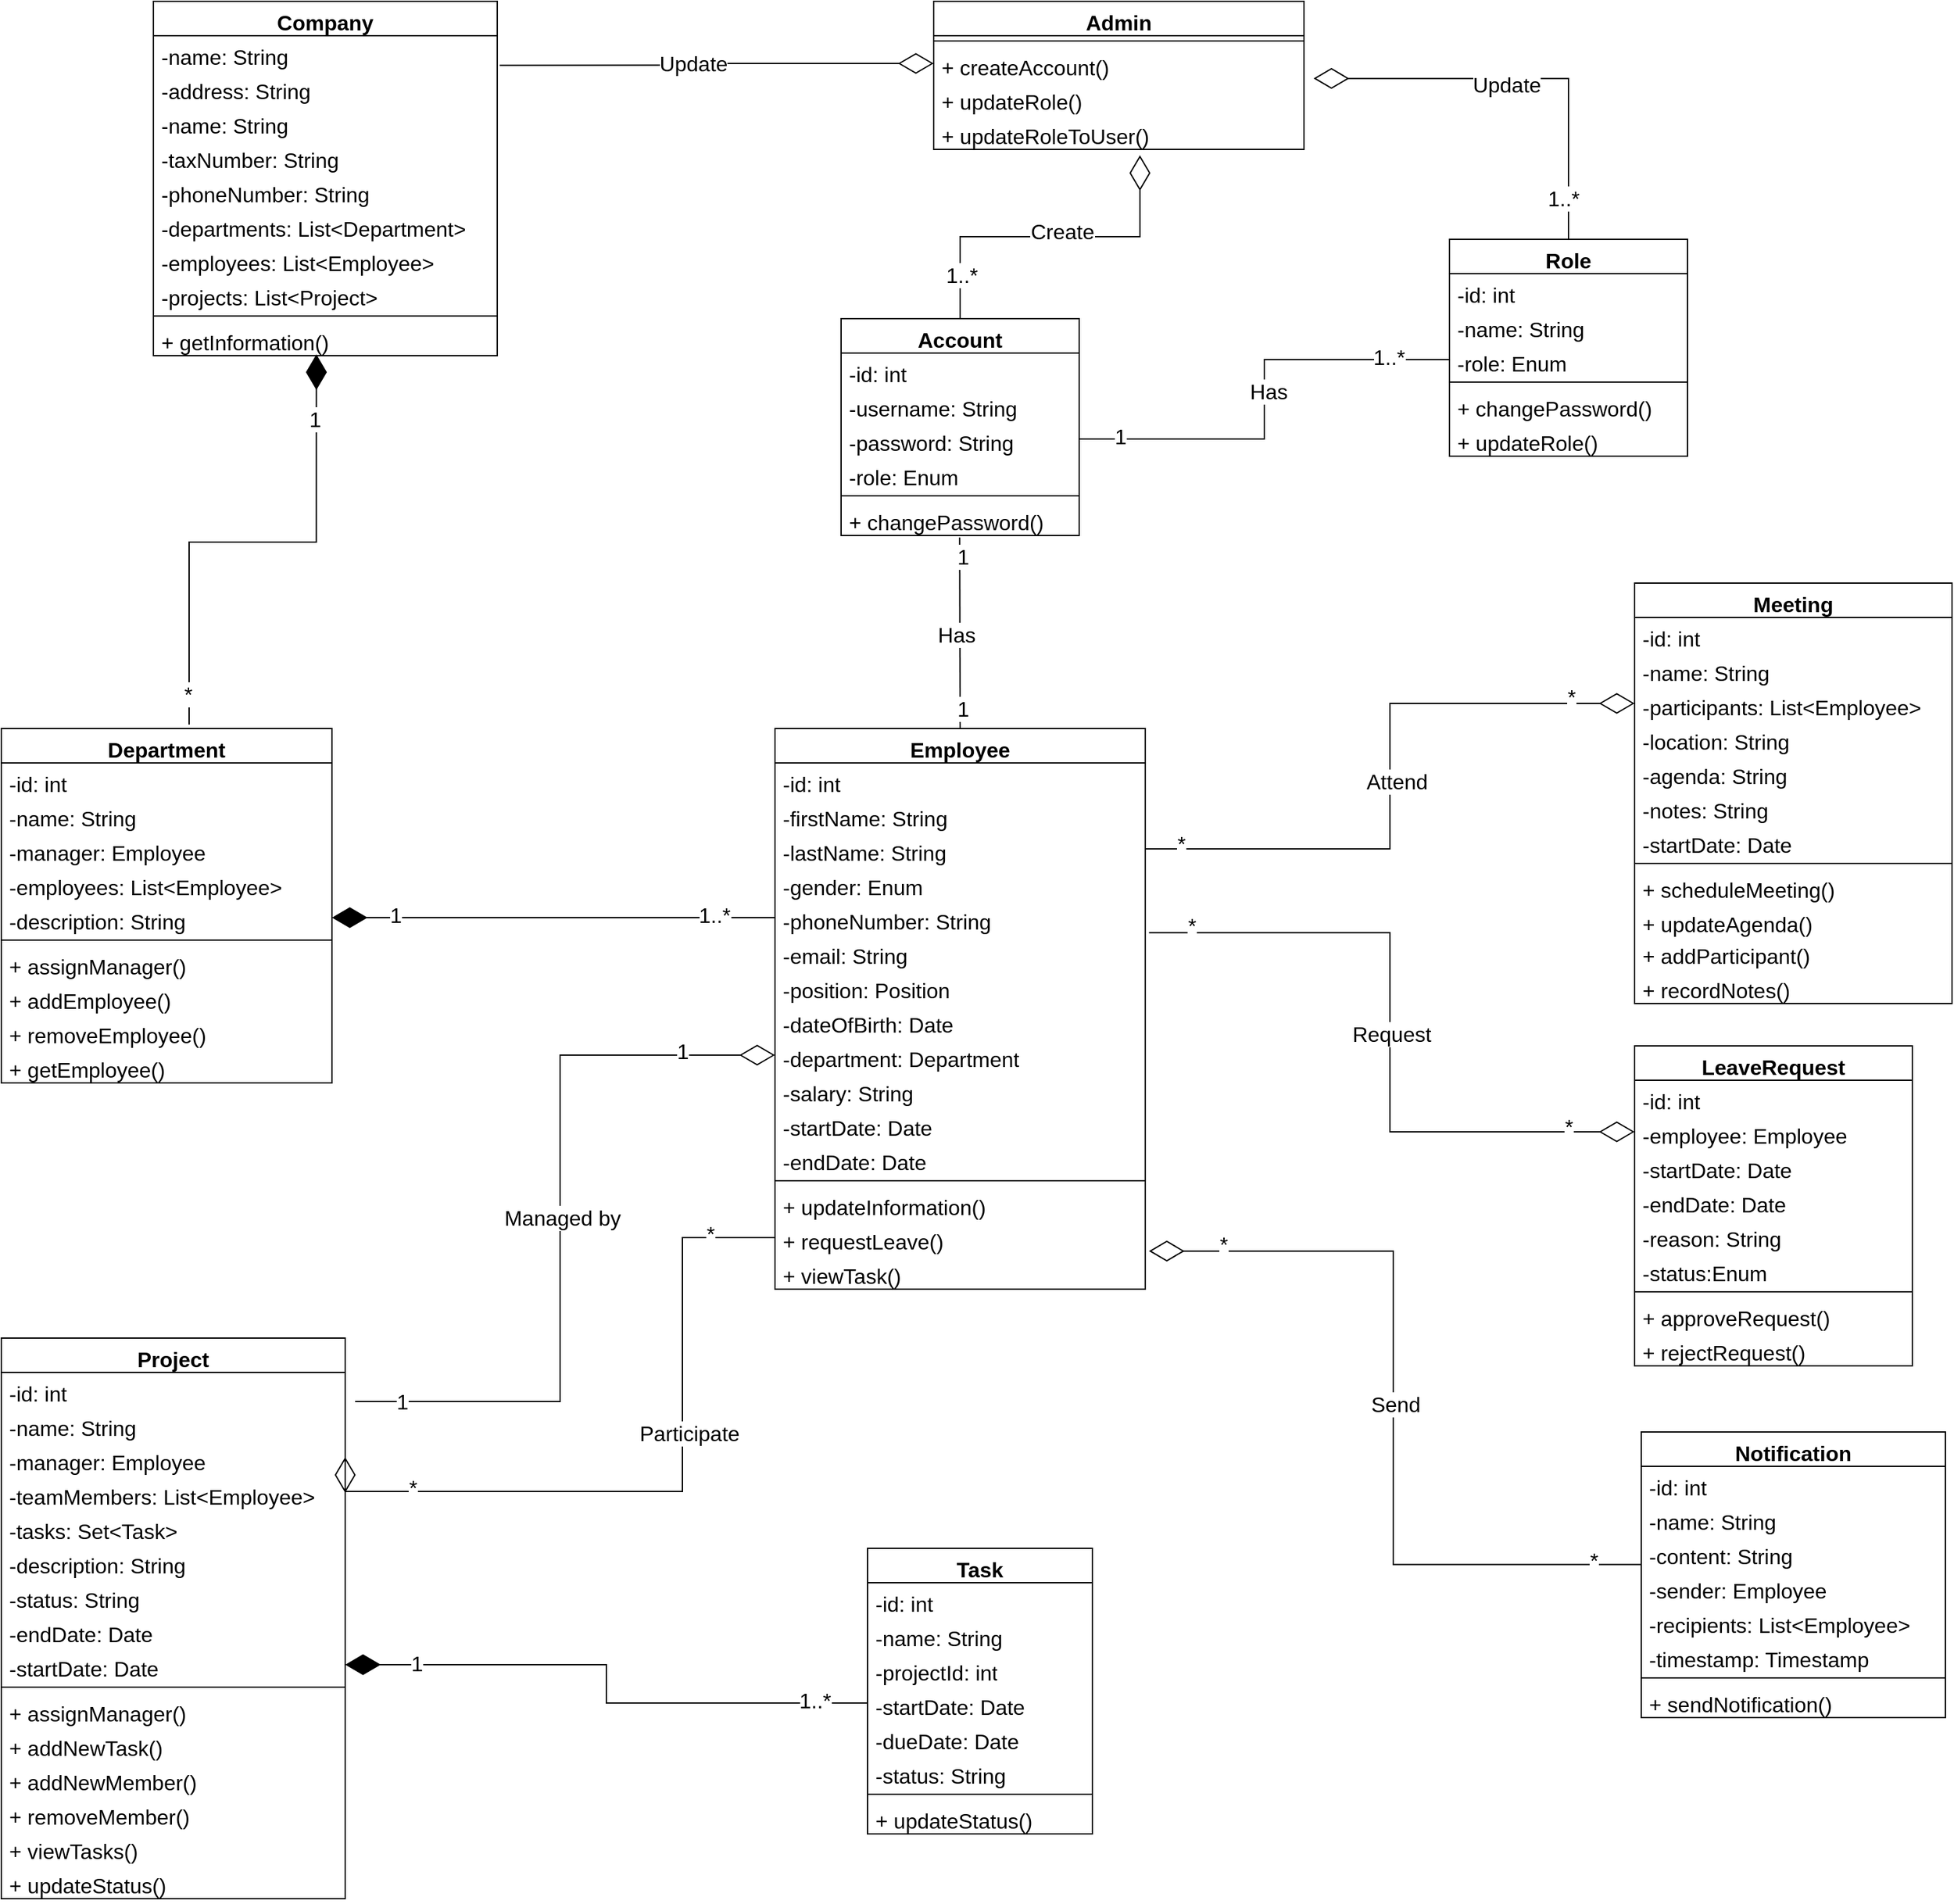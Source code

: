 <mxfile version="21.6.7" type="github">
  <diagram name="Page-1" id="ad52d381-51e7-2e0d-a935-2d0ddd2fd229">
    <mxGraphModel dx="1750" dy="3608" grid="1" gridSize="10" guides="1" tooltips="1" connect="1" arrows="1" fold="1" page="1" pageScale="1" pageWidth="1100" pageHeight="850" background="none" math="0" shadow="0">
      <root>
        <mxCell id="0" />
        <mxCell id="1" parent="0" />
        <mxCell id="5BiHEe_unOmntPOv5Vft-13" value="Company" style="swimlane;fontStyle=1;align=center;verticalAlign=top;childLayout=stackLayout;horizontal=1;startSize=26;horizontalStack=0;resizeParent=1;resizeParentMax=0;resizeLast=0;collapsible=1;marginBottom=0;whiteSpace=wrap;html=1;fontSize=16;" parent="1" vertex="1">
          <mxGeometry x="1040" y="-1860" width="260" height="268" as="geometry" />
        </mxCell>
        <mxCell id="5BiHEe_unOmntPOv5Vft-18" value="-name: String" style="text;strokeColor=none;fillColor=none;align=left;verticalAlign=top;spacingLeft=4;spacingRight=4;overflow=hidden;rotatable=0;points=[[0,0.5],[1,0.5]];portConstraint=eastwest;whiteSpace=wrap;html=1;fontSize=16;" parent="5BiHEe_unOmntPOv5Vft-13" vertex="1">
          <mxGeometry y="26" width="260" height="26" as="geometry" />
        </mxCell>
        <mxCell id="5BiHEe_unOmntPOv5Vft-14" value="-address: String" style="text;strokeColor=none;fillColor=none;align=left;verticalAlign=top;spacingLeft=4;spacingRight=4;overflow=hidden;rotatable=0;points=[[0,0.5],[1,0.5]];portConstraint=eastwest;whiteSpace=wrap;html=1;fontSize=16;" parent="5BiHEe_unOmntPOv5Vft-13" vertex="1">
          <mxGeometry y="52" width="260" height="26" as="geometry" />
        </mxCell>
        <mxCell id="5BiHEe_unOmntPOv5Vft-17" value="-name: String" style="text;strokeColor=none;fillColor=none;align=left;verticalAlign=top;spacingLeft=4;spacingRight=4;overflow=hidden;rotatable=0;points=[[0,0.5],[1,0.5]];portConstraint=eastwest;whiteSpace=wrap;html=1;fontSize=16;" parent="5BiHEe_unOmntPOv5Vft-13" vertex="1">
          <mxGeometry y="78" width="260" height="26" as="geometry" />
        </mxCell>
        <mxCell id="5BiHEe_unOmntPOv5Vft-45" value="-taxNumber:&amp;nbsp;String" style="text;strokeColor=none;fillColor=none;align=left;verticalAlign=top;spacingLeft=4;spacingRight=4;overflow=hidden;rotatable=0;points=[[0,0.5],[1,0.5]];portConstraint=eastwest;whiteSpace=wrap;html=1;fontSize=16;" parent="5BiHEe_unOmntPOv5Vft-13" vertex="1">
          <mxGeometry y="104" width="260" height="26" as="geometry" />
        </mxCell>
        <mxCell id="5BiHEe_unOmntPOv5Vft-44" value="-phoneNumber: String" style="text;strokeColor=none;fillColor=none;align=left;verticalAlign=top;spacingLeft=4;spacingRight=4;overflow=hidden;rotatable=0;points=[[0,0.5],[1,0.5]];portConstraint=eastwest;whiteSpace=wrap;html=1;fontSize=16;" parent="5BiHEe_unOmntPOv5Vft-13" vertex="1">
          <mxGeometry y="130" width="260" height="26" as="geometry" />
        </mxCell>
        <mxCell id="5BiHEe_unOmntPOv5Vft-46" value="-departments: List&amp;lt;Department&amp;gt;" style="text;strokeColor=none;fillColor=none;align=left;verticalAlign=top;spacingLeft=4;spacingRight=4;overflow=hidden;rotatable=0;points=[[0,0.5],[1,0.5]];portConstraint=eastwest;whiteSpace=wrap;html=1;fontSize=16;" parent="5BiHEe_unOmntPOv5Vft-13" vertex="1">
          <mxGeometry y="156" width="260" height="26" as="geometry" />
        </mxCell>
        <mxCell id="5BiHEe_unOmntPOv5Vft-47" value="-employees: List&amp;lt;Employee&amp;gt;" style="text;strokeColor=none;fillColor=none;align=left;verticalAlign=top;spacingLeft=4;spacingRight=4;overflow=hidden;rotatable=0;points=[[0,0.5],[1,0.5]];portConstraint=eastwest;whiteSpace=wrap;html=1;fontSize=16;" parent="5BiHEe_unOmntPOv5Vft-13" vertex="1">
          <mxGeometry y="182" width="260" height="26" as="geometry" />
        </mxCell>
        <mxCell id="5BiHEe_unOmntPOv5Vft-152" value="-projects: List&amp;lt;Project&amp;gt;" style="text;strokeColor=none;fillColor=none;align=left;verticalAlign=top;spacingLeft=4;spacingRight=4;overflow=hidden;rotatable=0;points=[[0,0.5],[1,0.5]];portConstraint=eastwest;whiteSpace=wrap;html=1;fontSize=16;" parent="5BiHEe_unOmntPOv5Vft-13" vertex="1">
          <mxGeometry y="208" width="260" height="26" as="geometry" />
        </mxCell>
        <mxCell id="5BiHEe_unOmntPOv5Vft-15" value="" style="line;strokeWidth=1;fillColor=none;align=left;verticalAlign=middle;spacingTop=-1;spacingLeft=3;spacingRight=3;rotatable=0;labelPosition=right;points=[];portConstraint=eastwest;strokeColor=inherit;fontSize=16;" parent="5BiHEe_unOmntPOv5Vft-13" vertex="1">
          <mxGeometry y="234" width="260" height="8" as="geometry" />
        </mxCell>
        <mxCell id="5BiHEe_unOmntPOv5Vft-16" value="+ getInformation()" style="text;strokeColor=none;fillColor=none;align=left;verticalAlign=top;spacingLeft=4;spacingRight=4;overflow=hidden;rotatable=0;points=[[0,0.5],[1,0.5]];portConstraint=eastwest;whiteSpace=wrap;html=1;fontSize=16;" parent="5BiHEe_unOmntPOv5Vft-13" vertex="1">
          <mxGeometry y="242" width="260" height="26" as="geometry" />
        </mxCell>
        <mxCell id="5BiHEe_unOmntPOv5Vft-20" value="Account" style="swimlane;fontStyle=1;align=center;verticalAlign=top;childLayout=stackLayout;horizontal=1;startSize=26;horizontalStack=0;resizeParent=1;resizeParentMax=0;resizeLast=0;collapsible=1;marginBottom=0;whiteSpace=wrap;html=1;fontSize=16;" parent="1" vertex="1">
          <mxGeometry x="1560" y="-1620" width="180" height="164" as="geometry" />
        </mxCell>
        <mxCell id="5BiHEe_unOmntPOv5Vft-21" value="-id: int" style="text;strokeColor=none;fillColor=none;align=left;verticalAlign=top;spacingLeft=4;spacingRight=4;overflow=hidden;rotatable=0;points=[[0,0.5],[1,0.5]];portConstraint=eastwest;whiteSpace=wrap;html=1;fontSize=16;" parent="5BiHEe_unOmntPOv5Vft-20" vertex="1">
          <mxGeometry y="26" width="180" height="26" as="geometry" />
        </mxCell>
        <mxCell id="5BiHEe_unOmntPOv5Vft-22" value="-username: String" style="text;strokeColor=none;fillColor=none;align=left;verticalAlign=top;spacingLeft=4;spacingRight=4;overflow=hidden;rotatable=0;points=[[0,0.5],[1,0.5]];portConstraint=eastwest;whiteSpace=wrap;html=1;fontSize=16;" parent="5BiHEe_unOmntPOv5Vft-20" vertex="1">
          <mxGeometry y="52" width="180" height="26" as="geometry" />
        </mxCell>
        <mxCell id="5BiHEe_unOmntPOv5Vft-26" value="-password: String" style="text;strokeColor=none;fillColor=none;align=left;verticalAlign=top;spacingLeft=4;spacingRight=4;overflow=hidden;rotatable=0;points=[[0,0.5],[1,0.5]];portConstraint=eastwest;whiteSpace=wrap;html=1;fontSize=16;" parent="5BiHEe_unOmntPOv5Vft-20" vertex="1">
          <mxGeometry y="78" width="180" height="26" as="geometry" />
        </mxCell>
        <mxCell id="5BiHEe_unOmntPOv5Vft-69" value="-role: Enum" style="text;strokeColor=none;fillColor=none;align=left;verticalAlign=top;spacingLeft=4;spacingRight=4;overflow=hidden;rotatable=0;points=[[0,0.5],[1,0.5]];portConstraint=eastwest;whiteSpace=wrap;html=1;fontSize=16;" parent="5BiHEe_unOmntPOv5Vft-20" vertex="1">
          <mxGeometry y="104" width="180" height="26" as="geometry" />
        </mxCell>
        <mxCell id="5BiHEe_unOmntPOv5Vft-23" value="" style="line;strokeWidth=1;fillColor=none;align=left;verticalAlign=middle;spacingTop=-1;spacingLeft=3;spacingRight=3;rotatable=0;labelPosition=right;points=[];portConstraint=eastwest;strokeColor=inherit;fontSize=16;" parent="5BiHEe_unOmntPOv5Vft-20" vertex="1">
          <mxGeometry y="130" width="180" height="8" as="geometry" />
        </mxCell>
        <mxCell id="5BiHEe_unOmntPOv5Vft-24" value="+ changePassword()" style="text;strokeColor=none;fillColor=none;align=left;verticalAlign=top;spacingLeft=4;spacingRight=4;overflow=hidden;rotatable=0;points=[[0,0.5],[1,0.5]];portConstraint=eastwest;whiteSpace=wrap;html=1;fontSize=16;" parent="5BiHEe_unOmntPOv5Vft-20" vertex="1">
          <mxGeometry y="138" width="180" height="26" as="geometry" />
        </mxCell>
        <mxCell id="5BiHEe_unOmntPOv5Vft-27" value="Employee" style="swimlane;fontStyle=1;align=center;verticalAlign=top;childLayout=stackLayout;horizontal=1;startSize=26;horizontalStack=0;resizeParent=1;resizeParentMax=0;resizeLast=0;collapsible=1;marginBottom=0;whiteSpace=wrap;html=1;fontSize=16;" parent="1" vertex="1">
          <mxGeometry x="1510" y="-1310" width="280" height="424" as="geometry">
            <mxRectangle x="510" y="110" width="120" height="30" as="alternateBounds" />
          </mxGeometry>
        </mxCell>
        <mxCell id="5BiHEe_unOmntPOv5Vft-28" value="-id: int" style="text;strokeColor=none;fillColor=none;align=left;verticalAlign=top;spacingLeft=4;spacingRight=4;overflow=hidden;rotatable=0;points=[[0,0.5],[1,0.5]];portConstraint=eastwest;whiteSpace=wrap;html=1;fontSize=16;" parent="5BiHEe_unOmntPOv5Vft-27" vertex="1">
          <mxGeometry y="26" width="280" height="26" as="geometry" />
        </mxCell>
        <mxCell id="5BiHEe_unOmntPOv5Vft-29" value="-firstName: String" style="text;strokeColor=none;fillColor=none;align=left;verticalAlign=top;spacingLeft=4;spacingRight=4;overflow=hidden;rotatable=0;points=[[0,0.5],[1,0.5]];portConstraint=eastwest;whiteSpace=wrap;html=1;fontSize=16;" parent="5BiHEe_unOmntPOv5Vft-27" vertex="1">
          <mxGeometry y="52" width="280" height="26" as="geometry" />
        </mxCell>
        <mxCell id="5BiHEe_unOmntPOv5Vft-34" value="-lastName: String" style="text;strokeColor=none;fillColor=none;align=left;verticalAlign=top;spacingLeft=4;spacingRight=4;overflow=hidden;rotatable=0;points=[[0,0.5],[1,0.5]];portConstraint=eastwest;whiteSpace=wrap;html=1;fontSize=16;" parent="5BiHEe_unOmntPOv5Vft-27" vertex="1">
          <mxGeometry y="78" width="280" height="26" as="geometry" />
        </mxCell>
        <mxCell id="5BiHEe_unOmntPOv5Vft-43" value="-gender: Enum" style="text;strokeColor=none;fillColor=none;align=left;verticalAlign=top;spacingLeft=4;spacingRight=4;overflow=hidden;rotatable=0;points=[[0,0.5],[1,0.5]];portConstraint=eastwest;whiteSpace=wrap;html=1;fontSize=16;" parent="5BiHEe_unOmntPOv5Vft-27" vertex="1">
          <mxGeometry y="104" width="280" height="26" as="geometry" />
        </mxCell>
        <mxCell id="5BiHEe_unOmntPOv5Vft-36" value="-phoneNumber: String" style="text;strokeColor=none;fillColor=none;align=left;verticalAlign=top;spacingLeft=4;spacingRight=4;overflow=hidden;rotatable=0;points=[[0,0.5],[1,0.5]];portConstraint=eastwest;whiteSpace=wrap;html=1;fontSize=16;" parent="5BiHEe_unOmntPOv5Vft-27" vertex="1">
          <mxGeometry y="130" width="280" height="26" as="geometry" />
        </mxCell>
        <mxCell id="5BiHEe_unOmntPOv5Vft-30" value="-email: String" style="text;strokeColor=none;fillColor=none;align=left;verticalAlign=top;spacingLeft=4;spacingRight=4;overflow=hidden;rotatable=0;points=[[0,0.5],[1,0.5]];portConstraint=eastwest;whiteSpace=wrap;html=1;fontSize=16;" parent="5BiHEe_unOmntPOv5Vft-27" vertex="1">
          <mxGeometry y="156" width="280" height="26" as="geometry" />
        </mxCell>
        <mxCell id="5BiHEe_unOmntPOv5Vft-38" value="-position: Position" style="text;strokeColor=none;fillColor=none;align=left;verticalAlign=top;spacingLeft=4;spacingRight=4;overflow=hidden;rotatable=0;points=[[0,0.5],[1,0.5]];portConstraint=eastwest;whiteSpace=wrap;html=1;fontSize=16;" parent="5BiHEe_unOmntPOv5Vft-27" vertex="1">
          <mxGeometry y="182" width="280" height="26" as="geometry" />
        </mxCell>
        <mxCell id="5BiHEe_unOmntPOv5Vft-37" value="-dateOfBirth: Date" style="text;strokeColor=none;fillColor=none;align=left;verticalAlign=top;spacingLeft=4;spacingRight=4;overflow=hidden;rotatable=0;points=[[0,0.5],[1,0.5]];portConstraint=eastwest;whiteSpace=wrap;html=1;fontSize=16;" parent="5BiHEe_unOmntPOv5Vft-27" vertex="1">
          <mxGeometry y="208" width="280" height="26" as="geometry" />
        </mxCell>
        <mxCell id="5BiHEe_unOmntPOv5Vft-39" value="-department: Department" style="text;strokeColor=none;fillColor=none;align=left;verticalAlign=top;spacingLeft=4;spacingRight=4;overflow=hidden;rotatable=0;points=[[0,0.5],[1,0.5]];portConstraint=eastwest;whiteSpace=wrap;html=1;fontSize=16;" parent="5BiHEe_unOmntPOv5Vft-27" vertex="1">
          <mxGeometry y="234" width="280" height="26" as="geometry" />
        </mxCell>
        <mxCell id="5BiHEe_unOmntPOv5Vft-40" value="-salary: String" style="text;strokeColor=none;fillColor=none;align=left;verticalAlign=top;spacingLeft=4;spacingRight=4;overflow=hidden;rotatable=0;points=[[0,0.5],[1,0.5]];portConstraint=eastwest;whiteSpace=wrap;html=1;fontSize=16;" parent="5BiHEe_unOmntPOv5Vft-27" vertex="1">
          <mxGeometry y="260" width="280" height="26" as="geometry" />
        </mxCell>
        <mxCell id="5BiHEe_unOmntPOv5Vft-41" value="-startDate: Date" style="text;strokeColor=none;fillColor=none;align=left;verticalAlign=top;spacingLeft=4;spacingRight=4;overflow=hidden;rotatable=0;points=[[0,0.5],[1,0.5]];portConstraint=eastwest;whiteSpace=wrap;html=1;fontSize=16;" parent="5BiHEe_unOmntPOv5Vft-27" vertex="1">
          <mxGeometry y="286" width="280" height="26" as="geometry" />
        </mxCell>
        <mxCell id="5BiHEe_unOmntPOv5Vft-42" value="-endDate: Date" style="text;strokeColor=none;fillColor=none;align=left;verticalAlign=top;spacingLeft=4;spacingRight=4;overflow=hidden;rotatable=0;points=[[0,0.5],[1,0.5]];portConstraint=eastwest;whiteSpace=wrap;html=1;fontSize=16;" parent="5BiHEe_unOmntPOv5Vft-27" vertex="1">
          <mxGeometry y="312" width="280" height="26" as="geometry" />
        </mxCell>
        <mxCell id="5BiHEe_unOmntPOv5Vft-31" value="" style="line;strokeWidth=1;fillColor=none;align=left;verticalAlign=middle;spacingTop=-1;spacingLeft=3;spacingRight=3;rotatable=0;labelPosition=right;points=[];portConstraint=eastwest;strokeColor=inherit;fontSize=16;" parent="5BiHEe_unOmntPOv5Vft-27" vertex="1">
          <mxGeometry y="338" width="280" height="8" as="geometry" />
        </mxCell>
        <mxCell id="5BiHEe_unOmntPOv5Vft-32" value="+ updateInformation()" style="text;strokeColor=none;fillColor=none;align=left;verticalAlign=top;spacingLeft=4;spacingRight=4;overflow=hidden;rotatable=0;points=[[0,0.5],[1,0.5]];portConstraint=eastwest;whiteSpace=wrap;html=1;fontSize=16;" parent="5BiHEe_unOmntPOv5Vft-27" vertex="1">
          <mxGeometry y="346" width="280" height="26" as="geometry" />
        </mxCell>
        <mxCell id="5BiHEe_unOmntPOv5Vft-148" value="+ requestLeave()" style="text;strokeColor=none;fillColor=none;align=left;verticalAlign=top;spacingLeft=4;spacingRight=4;overflow=hidden;rotatable=0;points=[[0,0.5],[1,0.5]];portConstraint=eastwest;whiteSpace=wrap;html=1;fontSize=16;" parent="5BiHEe_unOmntPOv5Vft-27" vertex="1">
          <mxGeometry y="372" width="280" height="26" as="geometry" />
        </mxCell>
        <mxCell id="5BiHEe_unOmntPOv5Vft-157" value="+ viewTask()" style="text;strokeColor=none;fillColor=none;align=left;verticalAlign=top;spacingLeft=4;spacingRight=4;overflow=hidden;rotatable=0;points=[[0,0.5],[1,0.5]];portConstraint=eastwest;whiteSpace=wrap;html=1;fontSize=16;" parent="5BiHEe_unOmntPOv5Vft-27" vertex="1">
          <mxGeometry y="398" width="280" height="26" as="geometry" />
        </mxCell>
        <mxCell id="5BiHEe_unOmntPOv5Vft-58" value="Department" style="swimlane;fontStyle=1;align=center;verticalAlign=top;childLayout=stackLayout;horizontal=1;startSize=26;horizontalStack=0;resizeParent=1;resizeParentMax=0;resizeLast=0;collapsible=1;marginBottom=0;whiteSpace=wrap;html=1;fontSize=16;" parent="1" vertex="1">
          <mxGeometry x="925" y="-1310" width="250" height="268" as="geometry" />
        </mxCell>
        <mxCell id="5BiHEe_unOmntPOv5Vft-68" value="-id: int" style="text;strokeColor=none;fillColor=none;align=left;verticalAlign=top;spacingLeft=4;spacingRight=4;overflow=hidden;rotatable=0;points=[[0,0.5],[1,0.5]];portConstraint=eastwest;whiteSpace=wrap;html=1;fontSize=16;" parent="5BiHEe_unOmntPOv5Vft-58" vertex="1">
          <mxGeometry y="26" width="250" height="26" as="geometry" />
        </mxCell>
        <mxCell id="5BiHEe_unOmntPOv5Vft-59" value="-name: String" style="text;strokeColor=none;fillColor=none;align=left;verticalAlign=top;spacingLeft=4;spacingRight=4;overflow=hidden;rotatable=0;points=[[0,0.5],[1,0.5]];portConstraint=eastwest;whiteSpace=wrap;html=1;fontSize=16;" parent="5BiHEe_unOmntPOv5Vft-58" vertex="1">
          <mxGeometry y="52" width="250" height="26" as="geometry" />
        </mxCell>
        <mxCell id="5BiHEe_unOmntPOv5Vft-60" value="-manager: Employee" style="text;strokeColor=none;fillColor=none;align=left;verticalAlign=top;spacingLeft=4;spacingRight=4;overflow=hidden;rotatable=0;points=[[0,0.5],[1,0.5]];portConstraint=eastwest;whiteSpace=wrap;html=1;fontSize=16;" parent="5BiHEe_unOmntPOv5Vft-58" vertex="1">
          <mxGeometry y="78" width="250" height="26" as="geometry" />
        </mxCell>
        <mxCell id="5BiHEe_unOmntPOv5Vft-61" value="-employees: List&amp;lt;Employee&amp;gt;" style="text;strokeColor=none;fillColor=none;align=left;verticalAlign=top;spacingLeft=4;spacingRight=4;overflow=hidden;rotatable=0;points=[[0,0.5],[1,0.5]];portConstraint=eastwest;whiteSpace=wrap;html=1;fontSize=16;" parent="5BiHEe_unOmntPOv5Vft-58" vertex="1">
          <mxGeometry y="104" width="250" height="26" as="geometry" />
        </mxCell>
        <mxCell id="5BiHEe_unOmntPOv5Vft-64" value="-description: String" style="text;strokeColor=none;fillColor=none;align=left;verticalAlign=top;spacingLeft=4;spacingRight=4;overflow=hidden;rotatable=0;points=[[0,0.5],[1,0.5]];portConstraint=eastwest;whiteSpace=wrap;html=1;fontSize=16;" parent="5BiHEe_unOmntPOv5Vft-58" vertex="1">
          <mxGeometry y="130" width="250" height="26" as="geometry" />
        </mxCell>
        <mxCell id="5BiHEe_unOmntPOv5Vft-66" value="" style="line;strokeWidth=1;fillColor=none;align=left;verticalAlign=middle;spacingTop=-1;spacingLeft=3;spacingRight=3;rotatable=0;labelPosition=right;points=[];portConstraint=eastwest;strokeColor=inherit;fontSize=16;" parent="5BiHEe_unOmntPOv5Vft-58" vertex="1">
          <mxGeometry y="156" width="250" height="8" as="geometry" />
        </mxCell>
        <mxCell id="5BiHEe_unOmntPOv5Vft-156" value="+&amp;nbsp;assignManager()" style="text;strokeColor=none;fillColor=none;align=left;verticalAlign=top;spacingLeft=4;spacingRight=4;overflow=hidden;rotatable=0;points=[[0,0.5],[1,0.5]];portConstraint=eastwest;whiteSpace=wrap;html=1;fontSize=16;" parent="5BiHEe_unOmntPOv5Vft-58" vertex="1">
          <mxGeometry y="164" width="250" height="26" as="geometry" />
        </mxCell>
        <mxCell id="5BiHEe_unOmntPOv5Vft-67" value="+ addEmployee()" style="text;strokeColor=none;fillColor=none;align=left;verticalAlign=top;spacingLeft=4;spacingRight=4;overflow=hidden;rotatable=0;points=[[0,0.5],[1,0.5]];portConstraint=eastwest;whiteSpace=wrap;html=1;fontSize=16;" parent="5BiHEe_unOmntPOv5Vft-58" vertex="1">
          <mxGeometry y="190" width="250" height="26" as="geometry" />
        </mxCell>
        <mxCell id="5BiHEe_unOmntPOv5Vft-150" value="+ removeEmployee()" style="text;strokeColor=none;fillColor=none;align=left;verticalAlign=top;spacingLeft=4;spacingRight=4;overflow=hidden;rotatable=0;points=[[0,0.5],[1,0.5]];portConstraint=eastwest;whiteSpace=wrap;html=1;fontSize=16;" parent="5BiHEe_unOmntPOv5Vft-58" vertex="1">
          <mxGeometry y="216" width="250" height="26" as="geometry" />
        </mxCell>
        <mxCell id="5BiHEe_unOmntPOv5Vft-151" value="+ getEmployee()" style="text;strokeColor=none;fillColor=none;align=left;verticalAlign=top;spacingLeft=4;spacingRight=4;overflow=hidden;rotatable=0;points=[[0,0.5],[1,0.5]];portConstraint=eastwest;whiteSpace=wrap;html=1;fontSize=16;" parent="5BiHEe_unOmntPOv5Vft-58" vertex="1">
          <mxGeometry y="242" width="250" height="26" as="geometry" />
        </mxCell>
        <mxCell id="5BiHEe_unOmntPOv5Vft-87" value="Project" style="swimlane;fontStyle=1;align=center;verticalAlign=top;childLayout=stackLayout;horizontal=1;startSize=26;horizontalStack=0;resizeParent=1;resizeParentMax=0;resizeLast=0;collapsible=1;marginBottom=0;whiteSpace=wrap;html=1;fontSize=16;" parent="1" vertex="1">
          <mxGeometry x="925" y="-849" width="260" height="424" as="geometry" />
        </mxCell>
        <mxCell id="5BiHEe_unOmntPOv5Vft-88" value="-id: int" style="text;strokeColor=none;fillColor=none;align=left;verticalAlign=top;spacingLeft=4;spacingRight=4;overflow=hidden;rotatable=0;points=[[0,0.5],[1,0.5]];portConstraint=eastwest;whiteSpace=wrap;html=1;fontSize=16;" parent="5BiHEe_unOmntPOv5Vft-87" vertex="1">
          <mxGeometry y="26" width="260" height="26" as="geometry" />
        </mxCell>
        <mxCell id="5BiHEe_unOmntPOv5Vft-89" value="-name: String" style="text;strokeColor=none;fillColor=none;align=left;verticalAlign=top;spacingLeft=4;spacingRight=4;overflow=hidden;rotatable=0;points=[[0,0.5],[1,0.5]];portConstraint=eastwest;whiteSpace=wrap;html=1;fontSize=16;" parent="5BiHEe_unOmntPOv5Vft-87" vertex="1">
          <mxGeometry y="52" width="260" height="26" as="geometry" />
        </mxCell>
        <mxCell id="5BiHEe_unOmntPOv5Vft-90" value="-manager: Employee" style="text;strokeColor=none;fillColor=none;align=left;verticalAlign=top;spacingLeft=4;spacingRight=4;overflow=hidden;rotatable=0;points=[[0,0.5],[1,0.5]];portConstraint=eastwest;whiteSpace=wrap;html=1;fontSize=16;" parent="5BiHEe_unOmntPOv5Vft-87" vertex="1">
          <mxGeometry y="78" width="260" height="26" as="geometry" />
        </mxCell>
        <mxCell id="5BiHEe_unOmntPOv5Vft-91" value="-teamMembers: List&amp;lt;Employee&amp;gt;" style="text;strokeColor=none;fillColor=none;align=left;verticalAlign=top;spacingLeft=4;spacingRight=4;overflow=hidden;rotatable=0;points=[[0,0.5],[1,0.5]];portConstraint=eastwest;whiteSpace=wrap;html=1;fontSize=16;" parent="5BiHEe_unOmntPOv5Vft-87" vertex="1">
          <mxGeometry y="104" width="260" height="26" as="geometry" />
        </mxCell>
        <mxCell id="5BiHEe_unOmntPOv5Vft-110" value="-tasks: Set&amp;lt;Task&amp;gt;" style="text;strokeColor=none;fillColor=none;align=left;verticalAlign=top;spacingLeft=4;spacingRight=4;overflow=hidden;rotatable=0;points=[[0,0.5],[1,0.5]];portConstraint=eastwest;whiteSpace=wrap;html=1;fontSize=16;" parent="5BiHEe_unOmntPOv5Vft-87" vertex="1">
          <mxGeometry y="130" width="260" height="26" as="geometry" />
        </mxCell>
        <mxCell id="5BiHEe_unOmntPOv5Vft-92" value="-description: String" style="text;strokeColor=none;fillColor=none;align=left;verticalAlign=top;spacingLeft=4;spacingRight=4;overflow=hidden;rotatable=0;points=[[0,0.5],[1,0.5]];portConstraint=eastwest;whiteSpace=wrap;html=1;fontSize=16;" parent="5BiHEe_unOmntPOv5Vft-87" vertex="1">
          <mxGeometry y="156" width="260" height="26" as="geometry" />
        </mxCell>
        <mxCell id="5BiHEe_unOmntPOv5Vft-112" value="-status: String" style="text;strokeColor=none;fillColor=none;align=left;verticalAlign=top;spacingLeft=4;spacingRight=4;overflow=hidden;rotatable=0;points=[[0,0.5],[1,0.5]];portConstraint=eastwest;whiteSpace=wrap;html=1;fontSize=16;" parent="5BiHEe_unOmntPOv5Vft-87" vertex="1">
          <mxGeometry y="182" width="260" height="26" as="geometry" />
        </mxCell>
        <mxCell id="5BiHEe_unOmntPOv5Vft-98" value="-endDate: Date" style="text;strokeColor=none;fillColor=none;align=left;verticalAlign=top;spacingLeft=4;spacingRight=4;overflow=hidden;rotatable=0;points=[[0,0.5],[1,0.5]];portConstraint=eastwest;whiteSpace=wrap;html=1;fontSize=16;" parent="5BiHEe_unOmntPOv5Vft-87" vertex="1">
          <mxGeometry y="208" width="260" height="26" as="geometry" />
        </mxCell>
        <mxCell id="5BiHEe_unOmntPOv5Vft-97" value="-startDate: Date" style="text;strokeColor=none;fillColor=none;align=left;verticalAlign=top;spacingLeft=4;spacingRight=4;overflow=hidden;rotatable=0;points=[[0,0.5],[1,0.5]];portConstraint=eastwest;whiteSpace=wrap;html=1;fontSize=16;" parent="5BiHEe_unOmntPOv5Vft-87" vertex="1">
          <mxGeometry y="234" width="260" height="26" as="geometry" />
        </mxCell>
        <mxCell id="5BiHEe_unOmntPOv5Vft-93" value="" style="line;strokeWidth=1;fillColor=none;align=left;verticalAlign=middle;spacingTop=-1;spacingLeft=3;spacingRight=3;rotatable=0;labelPosition=right;points=[];portConstraint=eastwest;strokeColor=inherit;fontSize=16;" parent="5BiHEe_unOmntPOv5Vft-87" vertex="1">
          <mxGeometry y="260" width="260" height="8" as="geometry" />
        </mxCell>
        <mxCell id="5BiHEe_unOmntPOv5Vft-163" value="+&amp;nbsp;assignManager()" style="text;strokeColor=none;fillColor=none;align=left;verticalAlign=top;spacingLeft=4;spacingRight=4;overflow=hidden;rotatable=0;points=[[0,0.5],[1,0.5]];portConstraint=eastwest;whiteSpace=wrap;html=1;fontSize=16;" parent="5BiHEe_unOmntPOv5Vft-87" vertex="1">
          <mxGeometry y="268" width="260" height="26" as="geometry" />
        </mxCell>
        <mxCell id="5BiHEe_unOmntPOv5Vft-153" value="+ addNewTask()" style="text;strokeColor=none;fillColor=none;align=left;verticalAlign=top;spacingLeft=4;spacingRight=4;overflow=hidden;rotatable=0;points=[[0,0.5],[1,0.5]];portConstraint=eastwest;whiteSpace=wrap;html=1;fontSize=16;" parent="5BiHEe_unOmntPOv5Vft-87" vertex="1">
          <mxGeometry y="294" width="260" height="26" as="geometry" />
        </mxCell>
        <mxCell id="5BiHEe_unOmntPOv5Vft-154" value="+ addNewMember()" style="text;strokeColor=none;fillColor=none;align=left;verticalAlign=top;spacingLeft=4;spacingRight=4;overflow=hidden;rotatable=0;points=[[0,0.5],[1,0.5]];portConstraint=eastwest;whiteSpace=wrap;html=1;fontSize=16;" parent="5BiHEe_unOmntPOv5Vft-87" vertex="1">
          <mxGeometry y="320" width="260" height="26" as="geometry" />
        </mxCell>
        <mxCell id="5BiHEe_unOmntPOv5Vft-155" value="+ removeMember()" style="text;strokeColor=none;fillColor=none;align=left;verticalAlign=top;spacingLeft=4;spacingRight=4;overflow=hidden;rotatable=0;points=[[0,0.5],[1,0.5]];portConstraint=eastwest;whiteSpace=wrap;html=1;fontSize=16;" parent="5BiHEe_unOmntPOv5Vft-87" vertex="1">
          <mxGeometry y="346" width="260" height="26" as="geometry" />
        </mxCell>
        <mxCell id="5BiHEe_unOmntPOv5Vft-168" value="+ viewTasks()" style="text;strokeColor=none;fillColor=none;align=left;verticalAlign=top;spacingLeft=4;spacingRight=4;overflow=hidden;rotatable=0;points=[[0,0.5],[1,0.5]];portConstraint=eastwest;whiteSpace=wrap;html=1;fontSize=16;" parent="5BiHEe_unOmntPOv5Vft-87" vertex="1">
          <mxGeometry y="372" width="260" height="26" as="geometry" />
        </mxCell>
        <mxCell id="5BiHEe_unOmntPOv5Vft-94" value="+ updateStatus()" style="text;strokeColor=none;fillColor=none;align=left;verticalAlign=top;spacingLeft=4;spacingRight=4;overflow=hidden;rotatable=0;points=[[0,0.5],[1,0.5]];portConstraint=eastwest;whiteSpace=wrap;html=1;fontSize=16;" parent="5BiHEe_unOmntPOv5Vft-87" vertex="1">
          <mxGeometry y="398" width="260" height="26" as="geometry" />
        </mxCell>
        <mxCell id="5BiHEe_unOmntPOv5Vft-99" value="Task" style="swimlane;fontStyle=1;align=center;verticalAlign=top;childLayout=stackLayout;horizontal=1;startSize=26;horizontalStack=0;resizeParent=1;resizeParentMax=0;resizeLast=0;collapsible=1;marginBottom=0;whiteSpace=wrap;html=1;fontSize=16;" parent="1" vertex="1">
          <mxGeometry x="1580" y="-690" width="170" height="216" as="geometry" />
        </mxCell>
        <mxCell id="5BiHEe_unOmntPOv5Vft-100" value="-id: int" style="text;strokeColor=none;fillColor=none;align=left;verticalAlign=top;spacingLeft=4;spacingRight=4;overflow=hidden;rotatable=0;points=[[0,0.5],[1,0.5]];portConstraint=eastwest;whiteSpace=wrap;html=1;fontSize=16;" parent="5BiHEe_unOmntPOv5Vft-99" vertex="1">
          <mxGeometry y="26" width="170" height="26" as="geometry" />
        </mxCell>
        <mxCell id="5BiHEe_unOmntPOv5Vft-101" value="-name: String" style="text;strokeColor=none;fillColor=none;align=left;verticalAlign=top;spacingLeft=4;spacingRight=4;overflow=hidden;rotatable=0;points=[[0,0.5],[1,0.5]];portConstraint=eastwest;whiteSpace=wrap;html=1;fontSize=16;" parent="5BiHEe_unOmntPOv5Vft-99" vertex="1">
          <mxGeometry y="52" width="170" height="26" as="geometry" />
        </mxCell>
        <mxCell id="5BiHEe_unOmntPOv5Vft-111" value="-projectId: int" style="text;strokeColor=none;fillColor=none;align=left;verticalAlign=top;spacingLeft=4;spacingRight=4;overflow=hidden;rotatable=0;points=[[0,0.5],[1,0.5]];portConstraint=eastwest;whiteSpace=wrap;html=1;fontSize=16;" parent="5BiHEe_unOmntPOv5Vft-99" vertex="1">
          <mxGeometry y="78" width="170" height="26" as="geometry" />
        </mxCell>
        <mxCell id="5BiHEe_unOmntPOv5Vft-106" value="-startDate: Date" style="text;strokeColor=none;fillColor=none;align=left;verticalAlign=top;spacingLeft=4;spacingRight=4;overflow=hidden;rotatable=0;points=[[0,0.5],[1,0.5]];portConstraint=eastwest;whiteSpace=wrap;html=1;fontSize=16;" parent="5BiHEe_unOmntPOv5Vft-99" vertex="1">
          <mxGeometry y="104" width="170" height="26" as="geometry" />
        </mxCell>
        <mxCell id="5BiHEe_unOmntPOv5Vft-105" value="-dueDate: Date" style="text;strokeColor=none;fillColor=none;align=left;verticalAlign=top;spacingLeft=4;spacingRight=4;overflow=hidden;rotatable=0;points=[[0,0.5],[1,0.5]];portConstraint=eastwest;whiteSpace=wrap;html=1;fontSize=16;" parent="5BiHEe_unOmntPOv5Vft-99" vertex="1">
          <mxGeometry y="130" width="170" height="26" as="geometry" />
        </mxCell>
        <mxCell id="5BiHEe_unOmntPOv5Vft-113" value="-status: String" style="text;strokeColor=none;fillColor=none;align=left;verticalAlign=top;spacingLeft=4;spacingRight=4;overflow=hidden;rotatable=0;points=[[0,0.5],[1,0.5]];portConstraint=eastwest;whiteSpace=wrap;html=1;fontSize=16;" parent="5BiHEe_unOmntPOv5Vft-99" vertex="1">
          <mxGeometry y="156" width="170" height="26" as="geometry" />
        </mxCell>
        <mxCell id="5BiHEe_unOmntPOv5Vft-107" value="" style="line;strokeWidth=1;fillColor=none;align=left;verticalAlign=middle;spacingTop=-1;spacingLeft=3;spacingRight=3;rotatable=0;labelPosition=right;points=[];portConstraint=eastwest;strokeColor=inherit;fontSize=16;" parent="5BiHEe_unOmntPOv5Vft-99" vertex="1">
          <mxGeometry y="182" width="170" height="8" as="geometry" />
        </mxCell>
        <mxCell id="5BiHEe_unOmntPOv5Vft-108" value="+ updateStatus()" style="text;strokeColor=none;fillColor=none;align=left;verticalAlign=top;spacingLeft=4;spacingRight=4;overflow=hidden;rotatable=0;points=[[0,0.5],[1,0.5]];portConstraint=eastwest;whiteSpace=wrap;html=1;fontSize=16;" parent="5BiHEe_unOmntPOv5Vft-99" vertex="1">
          <mxGeometry y="190" width="170" height="26" as="geometry" />
        </mxCell>
        <mxCell id="5BiHEe_unOmntPOv5Vft-115" value="Meeting" style="swimlane;fontStyle=1;align=center;verticalAlign=top;childLayout=stackLayout;horizontal=1;startSize=26;horizontalStack=0;resizeParent=1;resizeParentMax=0;resizeLast=0;collapsible=1;marginBottom=0;whiteSpace=wrap;html=1;fontSize=16;" parent="1" vertex="1">
          <mxGeometry x="2160" y="-1420" width="240" height="318" as="geometry" />
        </mxCell>
        <mxCell id="5BiHEe_unOmntPOv5Vft-116" value="-id: int" style="text;strokeColor=none;fillColor=none;align=left;verticalAlign=top;spacingLeft=4;spacingRight=4;overflow=hidden;rotatable=0;points=[[0,0.5],[1,0.5]];portConstraint=eastwest;whiteSpace=wrap;html=1;fontSize=16;" parent="5BiHEe_unOmntPOv5Vft-115" vertex="1">
          <mxGeometry y="26" width="240" height="26" as="geometry" />
        </mxCell>
        <mxCell id="5BiHEe_unOmntPOv5Vft-117" value="-name: String" style="text;strokeColor=none;fillColor=none;align=left;verticalAlign=top;spacingLeft=4;spacingRight=4;overflow=hidden;rotatable=0;points=[[0,0.5],[1,0.5]];portConstraint=eastwest;whiteSpace=wrap;html=1;fontSize=16;" parent="5BiHEe_unOmntPOv5Vft-115" vertex="1">
          <mxGeometry y="52" width="240" height="26" as="geometry" />
        </mxCell>
        <mxCell id="5BiHEe_unOmntPOv5Vft-118" value="-participants: List&amp;lt;Employee&amp;gt;" style="text;strokeColor=none;fillColor=none;align=left;verticalAlign=top;spacingLeft=4;spacingRight=4;overflow=hidden;rotatable=0;points=[[0,0.5],[1,0.5]];portConstraint=eastwest;whiteSpace=wrap;html=1;fontSize=16;" parent="5BiHEe_unOmntPOv5Vft-115" vertex="1">
          <mxGeometry y="78" width="240" height="26" as="geometry" />
        </mxCell>
        <mxCell id="5BiHEe_unOmntPOv5Vft-120" value="-location: String" style="text;strokeColor=none;fillColor=none;align=left;verticalAlign=top;spacingLeft=4;spacingRight=4;overflow=hidden;rotatable=0;points=[[0,0.5],[1,0.5]];portConstraint=eastwest;whiteSpace=wrap;html=1;fontSize=16;" parent="5BiHEe_unOmntPOv5Vft-115" vertex="1">
          <mxGeometry y="104" width="240" height="26" as="geometry" />
        </mxCell>
        <mxCell id="5BiHEe_unOmntPOv5Vft-121" value="-agenda: String" style="text;strokeColor=none;fillColor=none;align=left;verticalAlign=top;spacingLeft=4;spacingRight=4;overflow=hidden;rotatable=0;points=[[0,0.5],[1,0.5]];portConstraint=eastwest;whiteSpace=wrap;html=1;fontSize=16;" parent="5BiHEe_unOmntPOv5Vft-115" vertex="1">
          <mxGeometry y="130" width="240" height="26" as="geometry" />
        </mxCell>
        <mxCell id="5BiHEe_unOmntPOv5Vft-122" value="-notes: String" style="text;strokeColor=none;fillColor=none;align=left;verticalAlign=top;spacingLeft=4;spacingRight=4;overflow=hidden;rotatable=0;points=[[0,0.5],[1,0.5]];portConstraint=eastwest;whiteSpace=wrap;html=1;fontSize=16;" parent="5BiHEe_unOmntPOv5Vft-115" vertex="1">
          <mxGeometry y="156" width="240" height="26" as="geometry" />
        </mxCell>
        <mxCell id="5BiHEe_unOmntPOv5Vft-124" value="-startDate: Date" style="text;strokeColor=none;fillColor=none;align=left;verticalAlign=top;spacingLeft=4;spacingRight=4;overflow=hidden;rotatable=0;points=[[0,0.5],[1,0.5]];portConstraint=eastwest;whiteSpace=wrap;html=1;fontSize=16;" parent="5BiHEe_unOmntPOv5Vft-115" vertex="1">
          <mxGeometry y="182" width="240" height="26" as="geometry" />
        </mxCell>
        <mxCell id="5BiHEe_unOmntPOv5Vft-125" value="" style="line;strokeWidth=1;fillColor=none;align=left;verticalAlign=middle;spacingTop=-1;spacingLeft=3;spacingRight=3;rotatable=0;labelPosition=right;points=[];portConstraint=eastwest;strokeColor=inherit;fontSize=16;" parent="5BiHEe_unOmntPOv5Vft-115" vertex="1">
          <mxGeometry y="208" width="240" height="8" as="geometry" />
        </mxCell>
        <mxCell id="5BiHEe_unOmntPOv5Vft-165" value="+ scheduleMeeting()" style="text;strokeColor=none;fillColor=none;align=left;verticalAlign=top;spacingLeft=4;spacingRight=4;overflow=hidden;rotatable=0;points=[[0,0.5],[1,0.5]];portConstraint=eastwest;whiteSpace=wrap;html=1;fontSize=16;" parent="5BiHEe_unOmntPOv5Vft-115" vertex="1">
          <mxGeometry y="216" width="240" height="26" as="geometry" />
        </mxCell>
        <mxCell id="5BiHEe_unOmntPOv5Vft-126" value="+ updateAgenda()" style="text;strokeColor=none;fillColor=none;align=left;verticalAlign=top;spacingLeft=4;spacingRight=4;overflow=hidden;rotatable=0;points=[[0,0.5],[1,0.5]];portConstraint=eastwest;whiteSpace=wrap;html=1;fontSize=16;" parent="5BiHEe_unOmntPOv5Vft-115" vertex="1">
          <mxGeometry y="242" width="240" height="24" as="geometry" />
        </mxCell>
        <mxCell id="5BiHEe_unOmntPOv5Vft-166" value="+ addParticipant()" style="text;strokeColor=none;fillColor=none;align=left;verticalAlign=top;spacingLeft=4;spacingRight=4;overflow=hidden;rotatable=0;points=[[0,0.5],[1,0.5]];portConstraint=eastwest;whiteSpace=wrap;html=1;fontSize=16;" parent="5BiHEe_unOmntPOv5Vft-115" vertex="1">
          <mxGeometry y="266" width="240" height="26" as="geometry" />
        </mxCell>
        <mxCell id="5BiHEe_unOmntPOv5Vft-167" value="+ recordNotes()" style="text;strokeColor=none;fillColor=none;align=left;verticalAlign=top;spacingLeft=4;spacingRight=4;overflow=hidden;rotatable=0;points=[[0,0.5],[1,0.5]];portConstraint=eastwest;whiteSpace=wrap;html=1;fontSize=16;" parent="5BiHEe_unOmntPOv5Vft-115" vertex="1">
          <mxGeometry y="292" width="240" height="26" as="geometry" />
        </mxCell>
        <mxCell id="5BiHEe_unOmntPOv5Vft-127" value="Notification" style="swimlane;fontStyle=1;align=center;verticalAlign=top;childLayout=stackLayout;horizontal=1;startSize=26;horizontalStack=0;resizeParent=1;resizeParentMax=0;resizeLast=0;collapsible=1;marginBottom=0;whiteSpace=wrap;html=1;fontSize=16;" parent="1" vertex="1">
          <mxGeometry x="2165" y="-778" width="230" height="216" as="geometry" />
        </mxCell>
        <mxCell id="5BiHEe_unOmntPOv5Vft-128" value="-id: int" style="text;strokeColor=none;fillColor=none;align=left;verticalAlign=top;spacingLeft=4;spacingRight=4;overflow=hidden;rotatable=0;points=[[0,0.5],[1,0.5]];portConstraint=eastwest;whiteSpace=wrap;html=1;fontSize=16;" parent="5BiHEe_unOmntPOv5Vft-127" vertex="1">
          <mxGeometry y="26" width="230" height="26" as="geometry" />
        </mxCell>
        <mxCell id="5BiHEe_unOmntPOv5Vft-129" value="-name: String" style="text;strokeColor=none;fillColor=none;align=left;verticalAlign=top;spacingLeft=4;spacingRight=4;overflow=hidden;rotatable=0;points=[[0,0.5],[1,0.5]];portConstraint=eastwest;whiteSpace=wrap;html=1;fontSize=16;" parent="5BiHEe_unOmntPOv5Vft-127" vertex="1">
          <mxGeometry y="52" width="230" height="26" as="geometry" />
        </mxCell>
        <mxCell id="5BiHEe_unOmntPOv5Vft-130" value="-content: String" style="text;strokeColor=none;fillColor=none;align=left;verticalAlign=top;spacingLeft=4;spacingRight=4;overflow=hidden;rotatable=0;points=[[0,0.5],[1,0.5]];portConstraint=eastwest;whiteSpace=wrap;html=1;fontSize=16;" parent="5BiHEe_unOmntPOv5Vft-127" vertex="1">
          <mxGeometry y="78" width="230" height="26" as="geometry" />
        </mxCell>
        <mxCell id="5BiHEe_unOmntPOv5Vft-131" value="-sender: Employee" style="text;strokeColor=none;fillColor=none;align=left;verticalAlign=top;spacingLeft=4;spacingRight=4;overflow=hidden;rotatable=0;points=[[0,0.5],[1,0.5]];portConstraint=eastwest;whiteSpace=wrap;html=1;fontSize=16;" parent="5BiHEe_unOmntPOv5Vft-127" vertex="1">
          <mxGeometry y="104" width="230" height="26" as="geometry" />
        </mxCell>
        <mxCell id="5BiHEe_unOmntPOv5Vft-132" value="-recipients: List&amp;lt;Employee&amp;gt;" style="text;strokeColor=none;fillColor=none;align=left;verticalAlign=top;spacingLeft=4;spacingRight=4;overflow=hidden;rotatable=0;points=[[0,0.5],[1,0.5]];portConstraint=eastwest;whiteSpace=wrap;html=1;fontSize=16;" parent="5BiHEe_unOmntPOv5Vft-127" vertex="1">
          <mxGeometry y="130" width="230" height="26" as="geometry" />
        </mxCell>
        <mxCell id="5BiHEe_unOmntPOv5Vft-133" value="-timestamp: Timestamp" style="text;strokeColor=none;fillColor=none;align=left;verticalAlign=top;spacingLeft=4;spacingRight=4;overflow=hidden;rotatable=0;points=[[0,0.5],[1,0.5]];portConstraint=eastwest;whiteSpace=wrap;html=1;fontSize=16;" parent="5BiHEe_unOmntPOv5Vft-127" vertex="1">
          <mxGeometry y="156" width="230" height="26" as="geometry" />
        </mxCell>
        <mxCell id="5BiHEe_unOmntPOv5Vft-135" value="" style="line;strokeWidth=1;fillColor=none;align=left;verticalAlign=middle;spacingTop=-1;spacingLeft=3;spacingRight=3;rotatable=0;labelPosition=right;points=[];portConstraint=eastwest;strokeColor=inherit;fontSize=16;" parent="5BiHEe_unOmntPOv5Vft-127" vertex="1">
          <mxGeometry y="182" width="230" height="8" as="geometry" />
        </mxCell>
        <mxCell id="5BiHEe_unOmntPOv5Vft-136" value="+ sendNotification()" style="text;strokeColor=none;fillColor=none;align=left;verticalAlign=top;spacingLeft=4;spacingRight=4;overflow=hidden;rotatable=0;points=[[0,0.5],[1,0.5]];portConstraint=eastwest;whiteSpace=wrap;html=1;fontSize=16;" parent="5BiHEe_unOmntPOv5Vft-127" vertex="1">
          <mxGeometry y="190" width="230" height="26" as="geometry" />
        </mxCell>
        <mxCell id="5BiHEe_unOmntPOv5Vft-137" value="LeaveRequest" style="swimlane;fontStyle=1;align=center;verticalAlign=top;childLayout=stackLayout;horizontal=1;startSize=26;horizontalStack=0;resizeParent=1;resizeParentMax=0;resizeLast=0;collapsible=1;marginBottom=0;whiteSpace=wrap;html=1;fontSize=16;" parent="1" vertex="1">
          <mxGeometry x="2160" y="-1070" width="210" height="242" as="geometry" />
        </mxCell>
        <mxCell id="5BiHEe_unOmntPOv5Vft-138" value="-id: int" style="text;strokeColor=none;fillColor=none;align=left;verticalAlign=top;spacingLeft=4;spacingRight=4;overflow=hidden;rotatable=0;points=[[0,0.5],[1,0.5]];portConstraint=eastwest;whiteSpace=wrap;html=1;fontSize=16;" parent="5BiHEe_unOmntPOv5Vft-137" vertex="1">
          <mxGeometry y="26" width="210" height="26" as="geometry" />
        </mxCell>
        <mxCell id="5BiHEe_unOmntPOv5Vft-139" value="-employee: Employee" style="text;strokeColor=none;fillColor=none;align=left;verticalAlign=top;spacingLeft=4;spacingRight=4;overflow=hidden;rotatable=0;points=[[0,0.5],[1,0.5]];portConstraint=eastwest;whiteSpace=wrap;html=1;fontSize=16;" parent="5BiHEe_unOmntPOv5Vft-137" vertex="1">
          <mxGeometry y="52" width="210" height="26" as="geometry" />
        </mxCell>
        <mxCell id="5BiHEe_unOmntPOv5Vft-140" value="-startDate: Date" style="text;strokeColor=none;fillColor=none;align=left;verticalAlign=top;spacingLeft=4;spacingRight=4;overflow=hidden;rotatable=0;points=[[0,0.5],[1,0.5]];portConstraint=eastwest;whiteSpace=wrap;html=1;fontSize=16;" parent="5BiHEe_unOmntPOv5Vft-137" vertex="1">
          <mxGeometry y="78" width="210" height="26" as="geometry" />
        </mxCell>
        <mxCell id="5BiHEe_unOmntPOv5Vft-141" value="-endDate: Date" style="text;strokeColor=none;fillColor=none;align=left;verticalAlign=top;spacingLeft=4;spacingRight=4;overflow=hidden;rotatable=0;points=[[0,0.5],[1,0.5]];portConstraint=eastwest;whiteSpace=wrap;html=1;fontSize=16;" parent="5BiHEe_unOmntPOv5Vft-137" vertex="1">
          <mxGeometry y="104" width="210" height="26" as="geometry" />
        </mxCell>
        <mxCell id="5BiHEe_unOmntPOv5Vft-142" value="-reason: String" style="text;strokeColor=none;fillColor=none;align=left;verticalAlign=top;spacingLeft=4;spacingRight=4;overflow=hidden;rotatable=0;points=[[0,0.5],[1,0.5]];portConstraint=eastwest;whiteSpace=wrap;html=1;fontSize=16;" parent="5BiHEe_unOmntPOv5Vft-137" vertex="1">
          <mxGeometry y="130" width="210" height="26" as="geometry" />
        </mxCell>
        <mxCell id="5BiHEe_unOmntPOv5Vft-143" value="-status:Enum" style="text;strokeColor=none;fillColor=none;align=left;verticalAlign=top;spacingLeft=4;spacingRight=4;overflow=hidden;rotatable=0;points=[[0,0.5],[1,0.5]];portConstraint=eastwest;whiteSpace=wrap;html=1;fontSize=16;" parent="5BiHEe_unOmntPOv5Vft-137" vertex="1">
          <mxGeometry y="156" width="210" height="26" as="geometry" />
        </mxCell>
        <mxCell id="5BiHEe_unOmntPOv5Vft-144" value="" style="line;strokeWidth=1;fillColor=none;align=left;verticalAlign=middle;spacingTop=-1;spacingLeft=3;spacingRight=3;rotatable=0;labelPosition=right;points=[];portConstraint=eastwest;strokeColor=inherit;fontSize=16;" parent="5BiHEe_unOmntPOv5Vft-137" vertex="1">
          <mxGeometry y="182" width="210" height="8" as="geometry" />
        </mxCell>
        <mxCell id="5BiHEe_unOmntPOv5Vft-158" value="+ approveRequest()" style="text;strokeColor=none;fillColor=none;align=left;verticalAlign=top;spacingLeft=4;spacingRight=4;overflow=hidden;rotatable=0;points=[[0,0.5],[1,0.5]];portConstraint=eastwest;whiteSpace=wrap;html=1;fontSize=16;" parent="5BiHEe_unOmntPOv5Vft-137" vertex="1">
          <mxGeometry y="190" width="210" height="26" as="geometry" />
        </mxCell>
        <mxCell id="5BiHEe_unOmntPOv5Vft-159" value="+ rejectRequest()" style="text;strokeColor=none;fillColor=none;align=left;verticalAlign=top;spacingLeft=4;spacingRight=4;overflow=hidden;rotatable=0;points=[[0,0.5],[1,0.5]];portConstraint=eastwest;whiteSpace=wrap;html=1;fontSize=16;" parent="5BiHEe_unOmntPOv5Vft-137" vertex="1">
          <mxGeometry y="216" width="210" height="26" as="geometry" />
        </mxCell>
        <mxCell id="5BiHEe_unOmntPOv5Vft-195" value="Admin" style="swimlane;fontStyle=1;align=center;verticalAlign=top;childLayout=stackLayout;horizontal=1;startSize=26;horizontalStack=0;resizeParent=1;resizeParentMax=0;resizeLast=0;collapsible=1;marginBottom=0;whiteSpace=wrap;html=1;fontSize=16;" parent="1" vertex="1">
          <mxGeometry x="1630" y="-1860" width="280" height="112" as="geometry">
            <mxRectangle x="510" y="110" width="120" height="30" as="alternateBounds" />
          </mxGeometry>
        </mxCell>
        <mxCell id="5BiHEe_unOmntPOv5Vft-197" value="" style="line;strokeWidth=1;fillColor=none;align=left;verticalAlign=middle;spacingTop=-1;spacingLeft=3;spacingRight=3;rotatable=0;labelPosition=right;points=[];portConstraint=eastwest;strokeColor=inherit;fontSize=16;" parent="5BiHEe_unOmntPOv5Vft-195" vertex="1">
          <mxGeometry y="26" width="280" height="8" as="geometry" />
        </mxCell>
        <mxCell id="5BiHEe_unOmntPOv5Vft-198" value="+ createAccount()" style="text;strokeColor=none;fillColor=none;align=left;verticalAlign=top;spacingLeft=4;spacingRight=4;overflow=hidden;rotatable=0;points=[[0,0.5],[1,0.5]];portConstraint=eastwest;whiteSpace=wrap;html=1;fontSize=16;" parent="5BiHEe_unOmntPOv5Vft-195" vertex="1">
          <mxGeometry y="34" width="280" height="26" as="geometry" />
        </mxCell>
        <mxCell id="5BiHEe_unOmntPOv5Vft-199" value="+ updateRole()" style="text;strokeColor=none;fillColor=none;align=left;verticalAlign=top;spacingLeft=4;spacingRight=4;overflow=hidden;rotatable=0;points=[[0,0.5],[1,0.5]];portConstraint=eastwest;whiteSpace=wrap;html=1;fontSize=16;" parent="5BiHEe_unOmntPOv5Vft-195" vertex="1">
          <mxGeometry y="60" width="280" height="26" as="geometry" />
        </mxCell>
        <mxCell id="5BiHEe_unOmntPOv5Vft-298" value="+ updateRoleToUser()" style="text;strokeColor=none;fillColor=none;align=left;verticalAlign=top;spacingLeft=4;spacingRight=4;overflow=hidden;rotatable=0;points=[[0,0.5],[1,0.5]];portConstraint=eastwest;whiteSpace=wrap;html=1;fontSize=16;" parent="5BiHEe_unOmntPOv5Vft-195" vertex="1">
          <mxGeometry y="86" width="280" height="26" as="geometry" />
        </mxCell>
        <mxCell id="5BiHEe_unOmntPOv5Vft-213" value="" style="endArrow=diamondThin;endFill=0;endSize=24;html=1;rounded=0;fontSize=12;exitX=0.5;exitY=0;exitDx=0;exitDy=0;edgeStyle=elbowEdgeStyle;elbow=vertical;entryX=0.557;entryY=1.167;entryDx=0;entryDy=0;entryPerimeter=0;" parent="1" source="5BiHEe_unOmntPOv5Vft-20" edge="1" target="5BiHEe_unOmntPOv5Vft-298">
          <mxGeometry width="160" relative="1" as="geometry">
            <mxPoint x="1200" y="-1500" as="sourcePoint" />
            <mxPoint x="1789" y="-1780" as="targetPoint" />
          </mxGeometry>
        </mxCell>
        <mxCell id="5BiHEe_unOmntPOv5Vft-214" value="1..*" style="edgeLabel;html=1;align=center;verticalAlign=middle;resizable=0;points=[];fontSize=16;" parent="5BiHEe_unOmntPOv5Vft-213" vertex="1" connectable="0">
          <mxGeometry x="-0.739" y="3" relative="1" as="geometry">
            <mxPoint x="4" y="1" as="offset" />
          </mxGeometry>
        </mxCell>
        <mxCell id="5BiHEe_unOmntPOv5Vft-215" value="Create" style="edgeLabel;html=1;align=center;verticalAlign=middle;resizable=0;points=[];fontSize=16;" parent="5BiHEe_unOmntPOv5Vft-213" vertex="1" connectable="0">
          <mxGeometry x="0.072" y="4" relative="1" as="geometry">
            <mxPoint as="offset" />
          </mxGeometry>
        </mxCell>
        <mxCell id="5BiHEe_unOmntPOv5Vft-217" value="" style="endArrow=none;html=1;rounded=0;fontSize=12;startSize=8;endSize=8;exitX=0.5;exitY=0;exitDx=0;exitDy=0;entryX=0.498;entryY=1.06;entryDx=0;entryDy=0;entryPerimeter=0;" parent="1" source="5BiHEe_unOmntPOv5Vft-27" target="5BiHEe_unOmntPOv5Vft-24" edge="1">
          <mxGeometry width="50" height="50" relative="1" as="geometry">
            <mxPoint x="1310" y="-1300" as="sourcePoint" />
            <mxPoint x="1650" y="-1430" as="targetPoint" />
          </mxGeometry>
        </mxCell>
        <mxCell id="5BiHEe_unOmntPOv5Vft-218" value="Has" style="edgeLabel;html=1;align=center;verticalAlign=middle;resizable=0;points=[];fontSize=16;" parent="5BiHEe_unOmntPOv5Vft-217" vertex="1" connectable="0">
          <mxGeometry x="-0.011" y="3" relative="1" as="geometry">
            <mxPoint as="offset" />
          </mxGeometry>
        </mxCell>
        <mxCell id="5BiHEe_unOmntPOv5Vft-230" value="1" style="edgeLabel;html=1;align=center;verticalAlign=middle;resizable=0;points=[];fontSize=16;" parent="5BiHEe_unOmntPOv5Vft-217" vertex="1" connectable="0">
          <mxGeometry x="0.806" relative="1" as="geometry">
            <mxPoint x="2" as="offset" />
          </mxGeometry>
        </mxCell>
        <mxCell id="5BiHEe_unOmntPOv5Vft-231" value="1" style="edgeLabel;html=1;align=center;verticalAlign=middle;resizable=0;points=[];fontSize=16;" parent="5BiHEe_unOmntPOv5Vft-217" vertex="1" connectable="0">
          <mxGeometry x="-0.79" relative="1" as="geometry">
            <mxPoint x="2" as="offset" />
          </mxGeometry>
        </mxCell>
        <mxCell id="5BiHEe_unOmntPOv5Vft-219" value="Role" style="swimlane;fontStyle=1;align=center;verticalAlign=top;childLayout=stackLayout;horizontal=1;startSize=26;horizontalStack=0;resizeParent=1;resizeParentMax=0;resizeLast=0;collapsible=1;marginBottom=0;whiteSpace=wrap;html=1;fontSize=16;" parent="1" vertex="1">
          <mxGeometry x="2020" y="-1680" width="180" height="164" as="geometry" />
        </mxCell>
        <mxCell id="5BiHEe_unOmntPOv5Vft-220" value="-id: int" style="text;strokeColor=none;fillColor=none;align=left;verticalAlign=top;spacingLeft=4;spacingRight=4;overflow=hidden;rotatable=0;points=[[0,0.5],[1,0.5]];portConstraint=eastwest;whiteSpace=wrap;html=1;fontSize=16;" parent="5BiHEe_unOmntPOv5Vft-219" vertex="1">
          <mxGeometry y="26" width="180" height="26" as="geometry" />
        </mxCell>
        <mxCell id="5BiHEe_unOmntPOv5Vft-221" value="-name: String" style="text;strokeColor=none;fillColor=none;align=left;verticalAlign=top;spacingLeft=4;spacingRight=4;overflow=hidden;rotatable=0;points=[[0,0.5],[1,0.5]];portConstraint=eastwest;whiteSpace=wrap;html=1;fontSize=16;" parent="5BiHEe_unOmntPOv5Vft-219" vertex="1">
          <mxGeometry y="52" width="180" height="26" as="geometry" />
        </mxCell>
        <mxCell id="5BiHEe_unOmntPOv5Vft-223" value="-role: Enum" style="text;strokeColor=none;fillColor=none;align=left;verticalAlign=top;spacingLeft=4;spacingRight=4;overflow=hidden;rotatable=0;points=[[0,0.5],[1,0.5]];portConstraint=eastwest;whiteSpace=wrap;html=1;fontSize=16;" parent="5BiHEe_unOmntPOv5Vft-219" vertex="1">
          <mxGeometry y="78" width="180" height="26" as="geometry" />
        </mxCell>
        <mxCell id="5BiHEe_unOmntPOv5Vft-224" value="" style="line;strokeWidth=1;fillColor=none;align=left;verticalAlign=middle;spacingTop=-1;spacingLeft=3;spacingRight=3;rotatable=0;labelPosition=right;points=[];portConstraint=eastwest;strokeColor=inherit;fontSize=16;" parent="5BiHEe_unOmntPOv5Vft-219" vertex="1">
          <mxGeometry y="104" width="180" height="8" as="geometry" />
        </mxCell>
        <mxCell id="5BiHEe_unOmntPOv5Vft-225" value="+ changePassword()" style="text;strokeColor=none;fillColor=none;align=left;verticalAlign=top;spacingLeft=4;spacingRight=4;overflow=hidden;rotatable=0;points=[[0,0.5],[1,0.5]];portConstraint=eastwest;whiteSpace=wrap;html=1;fontSize=16;" parent="5BiHEe_unOmntPOv5Vft-219" vertex="1">
          <mxGeometry y="112" width="180" height="26" as="geometry" />
        </mxCell>
        <mxCell id="5BiHEe_unOmntPOv5Vft-226" value="+ updateRole()" style="text;strokeColor=none;fillColor=none;align=left;verticalAlign=top;spacingLeft=4;spacingRight=4;overflow=hidden;rotatable=0;points=[[0,0.5],[1,0.5]];portConstraint=eastwest;whiteSpace=wrap;html=1;fontSize=16;" parent="5BiHEe_unOmntPOv5Vft-219" vertex="1">
          <mxGeometry y="138" width="180" height="26" as="geometry" />
        </mxCell>
        <mxCell id="5BiHEe_unOmntPOv5Vft-228" value="" style="endArrow=none;html=1;rounded=0;fontSize=12;startSize=8;endSize=8;exitX=0;exitY=0.5;exitDx=0;exitDy=0;entryX=1;entryY=0.5;entryDx=0;entryDy=0;edgeStyle=elbowEdgeStyle;" parent="1" source="5BiHEe_unOmntPOv5Vft-223" target="5BiHEe_unOmntPOv5Vft-26" edge="1">
          <mxGeometry width="50" height="50" relative="1" as="geometry">
            <mxPoint x="1660" y="-1340" as="sourcePoint" />
            <mxPoint x="1660" y="-1444" as="targetPoint" />
          </mxGeometry>
        </mxCell>
        <mxCell id="5BiHEe_unOmntPOv5Vft-229" value="Has" style="edgeLabel;html=1;align=center;verticalAlign=middle;resizable=0;points=[];fontSize=16;" parent="5BiHEe_unOmntPOv5Vft-228" vertex="1" connectable="0">
          <mxGeometry x="-0.011" y="3" relative="1" as="geometry">
            <mxPoint y="-4" as="offset" />
          </mxGeometry>
        </mxCell>
        <mxCell id="5BiHEe_unOmntPOv5Vft-232" value="1" style="edgeLabel;html=1;align=center;verticalAlign=middle;resizable=0;points=[];fontSize=16;" parent="5BiHEe_unOmntPOv5Vft-228" vertex="1" connectable="0">
          <mxGeometry x="0.833" y="1" relative="1" as="geometry">
            <mxPoint x="2" y="-3" as="offset" />
          </mxGeometry>
        </mxCell>
        <mxCell id="5BiHEe_unOmntPOv5Vft-233" value="1..*" style="edgeLabel;html=1;align=center;verticalAlign=middle;resizable=0;points=[];fontSize=16;" parent="5BiHEe_unOmntPOv5Vft-228" vertex="1" connectable="0">
          <mxGeometry x="-0.749" relative="1" as="geometry">
            <mxPoint x="-4" y="-2" as="offset" />
          </mxGeometry>
        </mxCell>
        <mxCell id="5BiHEe_unOmntPOv5Vft-235" value="" style="endArrow=diamondThin;endFill=1;endSize=24;html=1;rounded=0;fontSize=12;entryX=0.474;entryY=0.962;entryDx=0;entryDy=0;entryPerimeter=0;exitX=0.568;exitY=-0.011;exitDx=0;exitDy=0;exitPerimeter=0;edgeStyle=orthogonalEdgeStyle;" parent="1" source="5BiHEe_unOmntPOv5Vft-58" target="5BiHEe_unOmntPOv5Vft-16" edge="1">
          <mxGeometry width="160" relative="1" as="geometry">
            <mxPoint x="1460" y="-1370" as="sourcePoint" />
            <mxPoint x="1620" y="-1370" as="targetPoint" />
          </mxGeometry>
        </mxCell>
        <mxCell id="5BiHEe_unOmntPOv5Vft-236" value="*" style="edgeLabel;html=1;align=center;verticalAlign=middle;resizable=0;points=[];fontSize=16;" parent="5BiHEe_unOmntPOv5Vft-235" vertex="1" connectable="0">
          <mxGeometry x="-0.75" y="1" relative="1" as="geometry">
            <mxPoint y="24" as="offset" />
          </mxGeometry>
        </mxCell>
        <mxCell id="5BiHEe_unOmntPOv5Vft-279" value="1" style="edgeLabel;html=1;align=center;verticalAlign=middle;resizable=0;points=[];fontSize=16;" parent="5BiHEe_unOmntPOv5Vft-235" vertex="1" connectable="0">
          <mxGeometry x="0.666" y="1" relative="1" as="geometry">
            <mxPoint y="-14" as="offset" />
          </mxGeometry>
        </mxCell>
        <mxCell id="5BiHEe_unOmntPOv5Vft-237" value="" style="endArrow=diamondThin;endFill=1;endSize=24;html=1;rounded=0;fontSize=12;entryX=1;entryY=0.5;entryDx=0;entryDy=0;exitX=0;exitY=0.5;exitDx=0;exitDy=0;edgeStyle=orthogonalEdgeStyle;" parent="1" source="5BiHEe_unOmntPOv5Vft-36" target="5BiHEe_unOmntPOv5Vft-64" edge="1">
          <mxGeometry width="160" relative="1" as="geometry">
            <mxPoint x="1710" y="-1380" as="sourcePoint" />
            <mxPoint x="1870" y="-1380" as="targetPoint" />
          </mxGeometry>
        </mxCell>
        <mxCell id="5BiHEe_unOmntPOv5Vft-240" value="1..*" style="edgeLabel;html=1;align=center;verticalAlign=middle;resizable=0;points=[];fontSize=16;" parent="5BiHEe_unOmntPOv5Vft-237" vertex="1" connectable="0">
          <mxGeometry x="-0.62" relative="1" as="geometry">
            <mxPoint x="17" y="-2" as="offset" />
          </mxGeometry>
        </mxCell>
        <mxCell id="5BiHEe_unOmntPOv5Vft-241" value="1" style="edgeLabel;html=1;align=center;verticalAlign=middle;resizable=0;points=[];fontSize=16;" parent="5BiHEe_unOmntPOv5Vft-237" vertex="1" connectable="0">
          <mxGeometry x="0.5" y="1" relative="1" as="geometry">
            <mxPoint x="-36" y="-3" as="offset" />
          </mxGeometry>
        </mxCell>
        <mxCell id="5BiHEe_unOmntPOv5Vft-238" value="" style="endArrow=diamondThin;endFill=0;endSize=24;html=1;rounded=0;fontSize=12;entryX=0;entryY=0.5;entryDx=0;entryDy=0;exitX=1.007;exitY=0.859;exitDx=0;exitDy=0;exitPerimeter=0;edgeStyle=orthogonalEdgeStyle;" parent="1" source="5BiHEe_unOmntPOv5Vft-18" target="5BiHEe_unOmntPOv5Vft-198" edge="1">
          <mxGeometry width="160" relative="1" as="geometry">
            <mxPoint x="1380" y="-1810" as="sourcePoint" />
            <mxPoint x="1540" y="-1810" as="targetPoint" />
          </mxGeometry>
        </mxCell>
        <mxCell id="5BiHEe_unOmntPOv5Vft-239" value="Update" style="edgeLabel;html=1;align=center;verticalAlign=middle;resizable=0;points=[];fontSize=16;" parent="5BiHEe_unOmntPOv5Vft-238" vertex="1" connectable="0">
          <mxGeometry x="-0.15" y="-1" relative="1" as="geometry">
            <mxPoint x="6" y="-3" as="offset" />
          </mxGeometry>
        </mxCell>
        <mxCell id="5BiHEe_unOmntPOv5Vft-253" value="" style="endArrow=diamondThin;endFill=0;endSize=24;html=1;rounded=0;fontSize=12;exitX=1;exitY=0.5;exitDx=0;exitDy=0;entryX=0;entryY=0.5;entryDx=0;entryDy=0;edgeStyle=orthogonalEdgeStyle;" parent="1" source="5BiHEe_unOmntPOv5Vft-34" target="5BiHEe_unOmntPOv5Vft-118" edge="1">
          <mxGeometry width="160" relative="1" as="geometry">
            <mxPoint x="1930" y="-1220" as="sourcePoint" />
            <mxPoint x="2090" y="-1220" as="targetPoint" />
          </mxGeometry>
        </mxCell>
        <mxCell id="5BiHEe_unOmntPOv5Vft-254" value="Attend" style="edgeLabel;html=1;align=center;verticalAlign=middle;resizable=0;points=[];fontSize=16;" parent="5BiHEe_unOmntPOv5Vft-253" vertex="1" connectable="0">
          <mxGeometry x="-0.419" y="2" relative="1" as="geometry">
            <mxPoint x="50" y="-49" as="offset" />
          </mxGeometry>
        </mxCell>
        <mxCell id="5BiHEe_unOmntPOv5Vft-255" value="*" style="edgeLabel;html=1;align=center;verticalAlign=middle;resizable=0;points=[];fontSize=16;" parent="5BiHEe_unOmntPOv5Vft-253" vertex="1" connectable="0">
          <mxGeometry x="-0.875" y="-2" relative="1" as="geometry">
            <mxPoint x="-3" y="-6" as="offset" />
          </mxGeometry>
        </mxCell>
        <mxCell id="5BiHEe_unOmntPOv5Vft-257" value="*" style="edgeLabel;html=1;align=center;verticalAlign=middle;resizable=0;points=[];fontSize=16;" parent="5BiHEe_unOmntPOv5Vft-253" vertex="1" connectable="0">
          <mxGeometry x="0.759" relative="1" as="geometry">
            <mxPoint x="10" y="-5" as="offset" />
          </mxGeometry>
        </mxCell>
        <mxCell id="5BiHEe_unOmntPOv5Vft-258" value="" style="endArrow=diamondThin;endFill=0;endSize=24;html=1;rounded=0;fontSize=12;exitX=1.01;exitY=-0.061;exitDx=0;exitDy=0;entryX=0;entryY=0.5;entryDx=0;entryDy=0;edgeStyle=orthogonalEdgeStyle;exitPerimeter=0;" parent="1" source="5BiHEe_unOmntPOv5Vft-30" target="5BiHEe_unOmntPOv5Vft-139" edge="1">
          <mxGeometry width="160" relative="1" as="geometry">
            <mxPoint x="1774.74" y="-1000" as="sourcePoint" />
            <mxPoint x="2144.74" y="-1110" as="targetPoint" />
          </mxGeometry>
        </mxCell>
        <mxCell id="5BiHEe_unOmntPOv5Vft-259" value="Request" style="edgeLabel;html=1;align=center;verticalAlign=middle;resizable=0;points=[];fontSize=16;" parent="5BiHEe_unOmntPOv5Vft-258" vertex="1" connectable="0">
          <mxGeometry x="-0.419" y="2" relative="1" as="geometry">
            <mxPoint x="32" y="78" as="offset" />
          </mxGeometry>
        </mxCell>
        <mxCell id="5BiHEe_unOmntPOv5Vft-260" value="*" style="edgeLabel;html=1;align=center;verticalAlign=middle;resizable=0;points=[];fontSize=16;" parent="5BiHEe_unOmntPOv5Vft-258" vertex="1" connectable="0">
          <mxGeometry x="-0.875" y="-2" relative="1" as="geometry">
            <mxPoint x="-1" y="-8" as="offset" />
          </mxGeometry>
        </mxCell>
        <mxCell id="5BiHEe_unOmntPOv5Vft-261" value="*" style="edgeLabel;html=1;align=center;verticalAlign=middle;resizable=0;points=[];fontSize=16;" parent="5BiHEe_unOmntPOv5Vft-258" vertex="1" connectable="0">
          <mxGeometry x="0.759" relative="1" as="geometry">
            <mxPoint x="12" y="-4" as="offset" />
          </mxGeometry>
        </mxCell>
        <mxCell id="5BiHEe_unOmntPOv5Vft-262" value="" style="endArrow=diamondThin;endFill=0;endSize=24;html=1;rounded=0;fontSize=12;exitX=1.029;exitY=-0.154;exitDx=0;exitDy=0;entryX=0;entryY=0.5;entryDx=0;entryDy=0;edgeStyle=orthogonalEdgeStyle;exitPerimeter=0;" parent="1" source="5BiHEe_unOmntPOv5Vft-89" target="5BiHEe_unOmntPOv5Vft-39" edge="1">
          <mxGeometry width="160" relative="1" as="geometry">
            <mxPoint x="1195" y="-995" as="sourcePoint" />
            <mxPoint x="870" y="-690" as="targetPoint" />
          </mxGeometry>
        </mxCell>
        <mxCell id="5BiHEe_unOmntPOv5Vft-263" value="Managed by" style="edgeLabel;html=1;align=center;verticalAlign=middle;resizable=0;points=[];fontSize=16;" parent="5BiHEe_unOmntPOv5Vft-262" vertex="1" connectable="0">
          <mxGeometry x="-0.419" y="2" relative="1" as="geometry">
            <mxPoint x="3" y="-126" as="offset" />
          </mxGeometry>
        </mxCell>
        <mxCell id="5BiHEe_unOmntPOv5Vft-264" value="1" style="edgeLabel;html=1;align=center;verticalAlign=middle;resizable=0;points=[];fontSize=16;" parent="5BiHEe_unOmntPOv5Vft-262" vertex="1" connectable="0">
          <mxGeometry x="-0.875" y="-2" relative="1" as="geometry">
            <mxPoint x="-1" y="-2" as="offset" />
          </mxGeometry>
        </mxCell>
        <mxCell id="5BiHEe_unOmntPOv5Vft-265" value="1" style="edgeLabel;html=1;align=center;verticalAlign=middle;resizable=0;points=[];fontSize=16;" parent="5BiHEe_unOmntPOv5Vft-262" vertex="1" connectable="0">
          <mxGeometry x="0.759" relative="1" as="geometry">
            <mxPoint y="-3" as="offset" />
          </mxGeometry>
        </mxCell>
        <mxCell id="5BiHEe_unOmntPOv5Vft-266" value="" style="endArrow=diamondThin;endFill=0;endSize=24;html=1;rounded=0;fontSize=12;exitX=0;exitY=0.5;exitDx=0;exitDy=0;entryX=1;entryY=0.5;entryDx=0;entryDy=0;edgeStyle=orthogonalEdgeStyle;" parent="1" source="5BiHEe_unOmntPOv5Vft-148" target="5BiHEe_unOmntPOv5Vft-91" edge="1">
          <mxGeometry width="160" relative="1" as="geometry">
            <mxPoint x="1540" y="-868" as="sourcePoint" />
            <mxPoint x="1390" y="-700" as="targetPoint" />
            <Array as="points">
              <mxPoint x="1440" y="-925" />
              <mxPoint x="1440" y="-733" />
            </Array>
          </mxGeometry>
        </mxCell>
        <mxCell id="5BiHEe_unOmntPOv5Vft-267" value="Participate" style="edgeLabel;html=1;align=center;verticalAlign=middle;resizable=0;points=[];fontSize=16;" parent="5BiHEe_unOmntPOv5Vft-266" vertex="1" connectable="0">
          <mxGeometry x="-0.419" y="2" relative="1" as="geometry">
            <mxPoint x="3" y="67" as="offset" />
          </mxGeometry>
        </mxCell>
        <mxCell id="5BiHEe_unOmntPOv5Vft-268" value="*" style="edgeLabel;html=1;align=center;verticalAlign=middle;resizable=0;points=[];fontSize=16;" parent="5BiHEe_unOmntPOv5Vft-266" vertex="1" connectable="0">
          <mxGeometry x="-0.875" y="-2" relative="1" as="geometry">
            <mxPoint x="-17" y="-1" as="offset" />
          </mxGeometry>
        </mxCell>
        <mxCell id="5BiHEe_unOmntPOv5Vft-269" value="*" style="edgeLabel;html=1;align=center;verticalAlign=middle;resizable=0;points=[];fontSize=16;" parent="5BiHEe_unOmntPOv5Vft-266" vertex="1" connectable="0">
          <mxGeometry x="0.759" relative="1" as="geometry">
            <mxPoint x="-11" y="-3" as="offset" />
          </mxGeometry>
        </mxCell>
        <mxCell id="5BiHEe_unOmntPOv5Vft-270" value="" style="endArrow=diamondThin;endFill=1;endSize=24;html=1;rounded=0;fontSize=12;entryX=1;entryY=0.5;entryDx=0;entryDy=0;exitX=0;exitY=0.5;exitDx=0;exitDy=0;edgeStyle=orthogonalEdgeStyle;" parent="1" source="5BiHEe_unOmntPOv5Vft-106" target="5BiHEe_unOmntPOv5Vft-97" edge="1">
          <mxGeometry width="160" relative="1" as="geometry">
            <mxPoint x="1515" y="-680" as="sourcePoint" />
            <mxPoint x="1355" y="-680" as="targetPoint" />
          </mxGeometry>
        </mxCell>
        <mxCell id="5BiHEe_unOmntPOv5Vft-271" value="1..*" style="edgeLabel;html=1;align=center;verticalAlign=middle;resizable=0;points=[];fontSize=16;" parent="5BiHEe_unOmntPOv5Vft-270" vertex="1" connectable="0">
          <mxGeometry x="-0.62" relative="1" as="geometry">
            <mxPoint x="40" y="-2" as="offset" />
          </mxGeometry>
        </mxCell>
        <mxCell id="5BiHEe_unOmntPOv5Vft-272" value="1" style="edgeLabel;html=1;align=center;verticalAlign=middle;resizable=0;points=[];fontSize=16;" parent="5BiHEe_unOmntPOv5Vft-270" vertex="1" connectable="0">
          <mxGeometry x="0.5" y="1" relative="1" as="geometry">
            <mxPoint x="-52" y="-2" as="offset" />
          </mxGeometry>
        </mxCell>
        <mxCell id="5BiHEe_unOmntPOv5Vft-274" value="" style="endArrow=diamondThin;endFill=0;endSize=24;html=1;rounded=0;fontSize=12;exitX=0.001;exitY=-0.143;exitDx=0;exitDy=0;entryX=1.01;entryY=-0.108;entryDx=0;entryDy=0;edgeStyle=orthogonalEdgeStyle;entryPerimeter=0;exitPerimeter=0;" parent="1" source="5BiHEe_unOmntPOv5Vft-131" target="5BiHEe_unOmntPOv5Vft-157" edge="1">
          <mxGeometry width="160" relative="1" as="geometry">
            <mxPoint x="2075" y="-780" as="sourcePoint" />
            <mxPoint x="1920" y="-724" as="targetPoint" />
          </mxGeometry>
        </mxCell>
        <mxCell id="5BiHEe_unOmntPOv5Vft-275" value="Send" style="edgeLabel;html=1;align=center;verticalAlign=middle;resizable=0;points=[];fontSize=16;" parent="5BiHEe_unOmntPOv5Vft-274" vertex="1" connectable="0">
          <mxGeometry x="-0.419" y="2" relative="1" as="geometry">
            <mxPoint x="-9" y="-124" as="offset" />
          </mxGeometry>
        </mxCell>
        <mxCell id="5BiHEe_unOmntPOv5Vft-276" value="*" style="edgeLabel;html=1;align=center;verticalAlign=middle;resizable=0;points=[];fontSize=16;" parent="5BiHEe_unOmntPOv5Vft-274" vertex="1" connectable="0">
          <mxGeometry x="-0.875" y="-2" relative="1" as="geometry">
            <mxPoint x="2" y="-2" as="offset" />
          </mxGeometry>
        </mxCell>
        <mxCell id="5BiHEe_unOmntPOv5Vft-277" value="*" style="edgeLabel;html=1;align=center;verticalAlign=middle;resizable=0;points=[];fontSize=16;" parent="5BiHEe_unOmntPOv5Vft-274" vertex="1" connectable="0">
          <mxGeometry x="0.759" relative="1" as="geometry">
            <mxPoint x="-18" y="-5" as="offset" />
          </mxGeometry>
        </mxCell>
        <mxCell id="5BiHEe_unOmntPOv5Vft-299" value="" style="endArrow=diamondThin;endFill=0;endSize=24;html=1;rounded=0;fontSize=12;exitX=0.5;exitY=0;exitDx=0;exitDy=0;edgeStyle=elbowEdgeStyle;entryX=1.026;entryY=-0.064;entryDx=0;entryDy=0;entryPerimeter=0;" parent="1" source="5BiHEe_unOmntPOv5Vft-219" target="5BiHEe_unOmntPOv5Vft-199" edge="1">
          <mxGeometry width="160" relative="1" as="geometry">
            <mxPoint x="2040" y="-1700" as="sourcePoint" />
            <mxPoint x="2179" y="-1860" as="targetPoint" />
            <Array as="points">
              <mxPoint x="2110" y="-1770" />
            </Array>
          </mxGeometry>
        </mxCell>
        <mxCell id="5BiHEe_unOmntPOv5Vft-300" value="1..*" style="edgeLabel;html=1;align=center;verticalAlign=middle;resizable=0;points=[];fontSize=16;" parent="5BiHEe_unOmntPOv5Vft-299" vertex="1" connectable="0">
          <mxGeometry x="-0.739" y="3" relative="1" as="geometry">
            <mxPoint x="-1" y="10" as="offset" />
          </mxGeometry>
        </mxCell>
        <mxCell id="5BiHEe_unOmntPOv5Vft-301" value="Update" style="edgeLabel;html=1;align=center;verticalAlign=middle;resizable=0;points=[];fontSize=16;" parent="5BiHEe_unOmntPOv5Vft-299" vertex="1" connectable="0">
          <mxGeometry x="0.072" y="4" relative="1" as="geometry">
            <mxPoint as="offset" />
          </mxGeometry>
        </mxCell>
      </root>
    </mxGraphModel>
  </diagram>
</mxfile>
